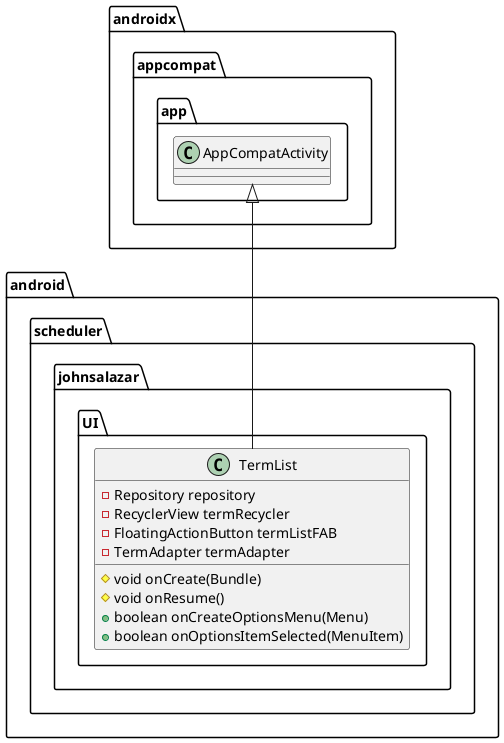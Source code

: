 @startuml
class android.scheduler.johnsalazar.UI.TermList {
- Repository repository
- RecyclerView termRecycler
- FloatingActionButton termListFAB
- TermAdapter termAdapter
# void onCreate(Bundle)
# void onResume()
+ boolean onCreateOptionsMenu(Menu)
+ boolean onOptionsItemSelected(MenuItem)
}




androidx.appcompat.app.AppCompatActivity <|-- android.scheduler.johnsalazar.UI.TermList
@enduml